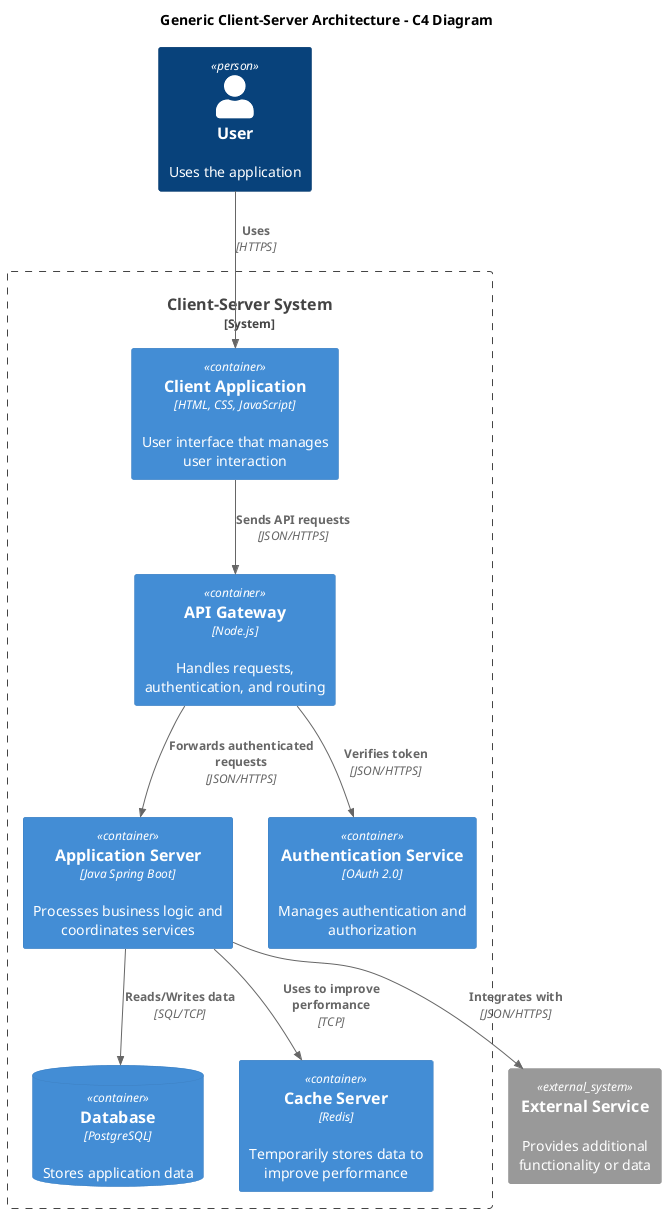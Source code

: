 @startuml C4_Architecture
!include <C4/C4_Container>

title "Generic Client-Server Architecture - C4 Diagram"

Person(user, "User", "Uses the application")
System_Boundary(systemBoundary, "Client-Server System") {
    Container(clientApp, "Client Application", "HTML, CSS, JavaScript", "User interface that manages user interaction")
    Container(apiGateway, "API Gateway", "Node.js", "Handles requests, authentication, and routing")
    Container(appServer, "Application Server", "Java Spring Boot", "Processes business logic and coordinates services")
    Container(authService, "Authentication Service", "OAuth 2.0", "Manages authentication and authorization")
    ContainerDb(database, "Database", "PostgreSQL", "Stores application data")
    Container(cacheServer, "Cache Server", "Redis", "Temporarily stores data to improve performance")
}

System_Ext(thirdPartyService, "External Service", "Provides additional functionality or data")

Rel(user, clientApp, "Uses", "HTTPS")
Rel(clientApp, apiGateway, "Sends API requests", "JSON/HTTPS")
Rel(apiGateway, authService, "Verifies token", "JSON/HTTPS")
Rel(apiGateway, appServer, "Forwards authenticated requests", "JSON/HTTPS")
Rel(appServer, database, "Reads/Writes data", "SQL/TCP")
Rel(appServer, cacheServer, "Uses to improve performance", "TCP")
Rel(appServer, thirdPartyService, "Integrates with", "JSON/HTTPS")

@enduml